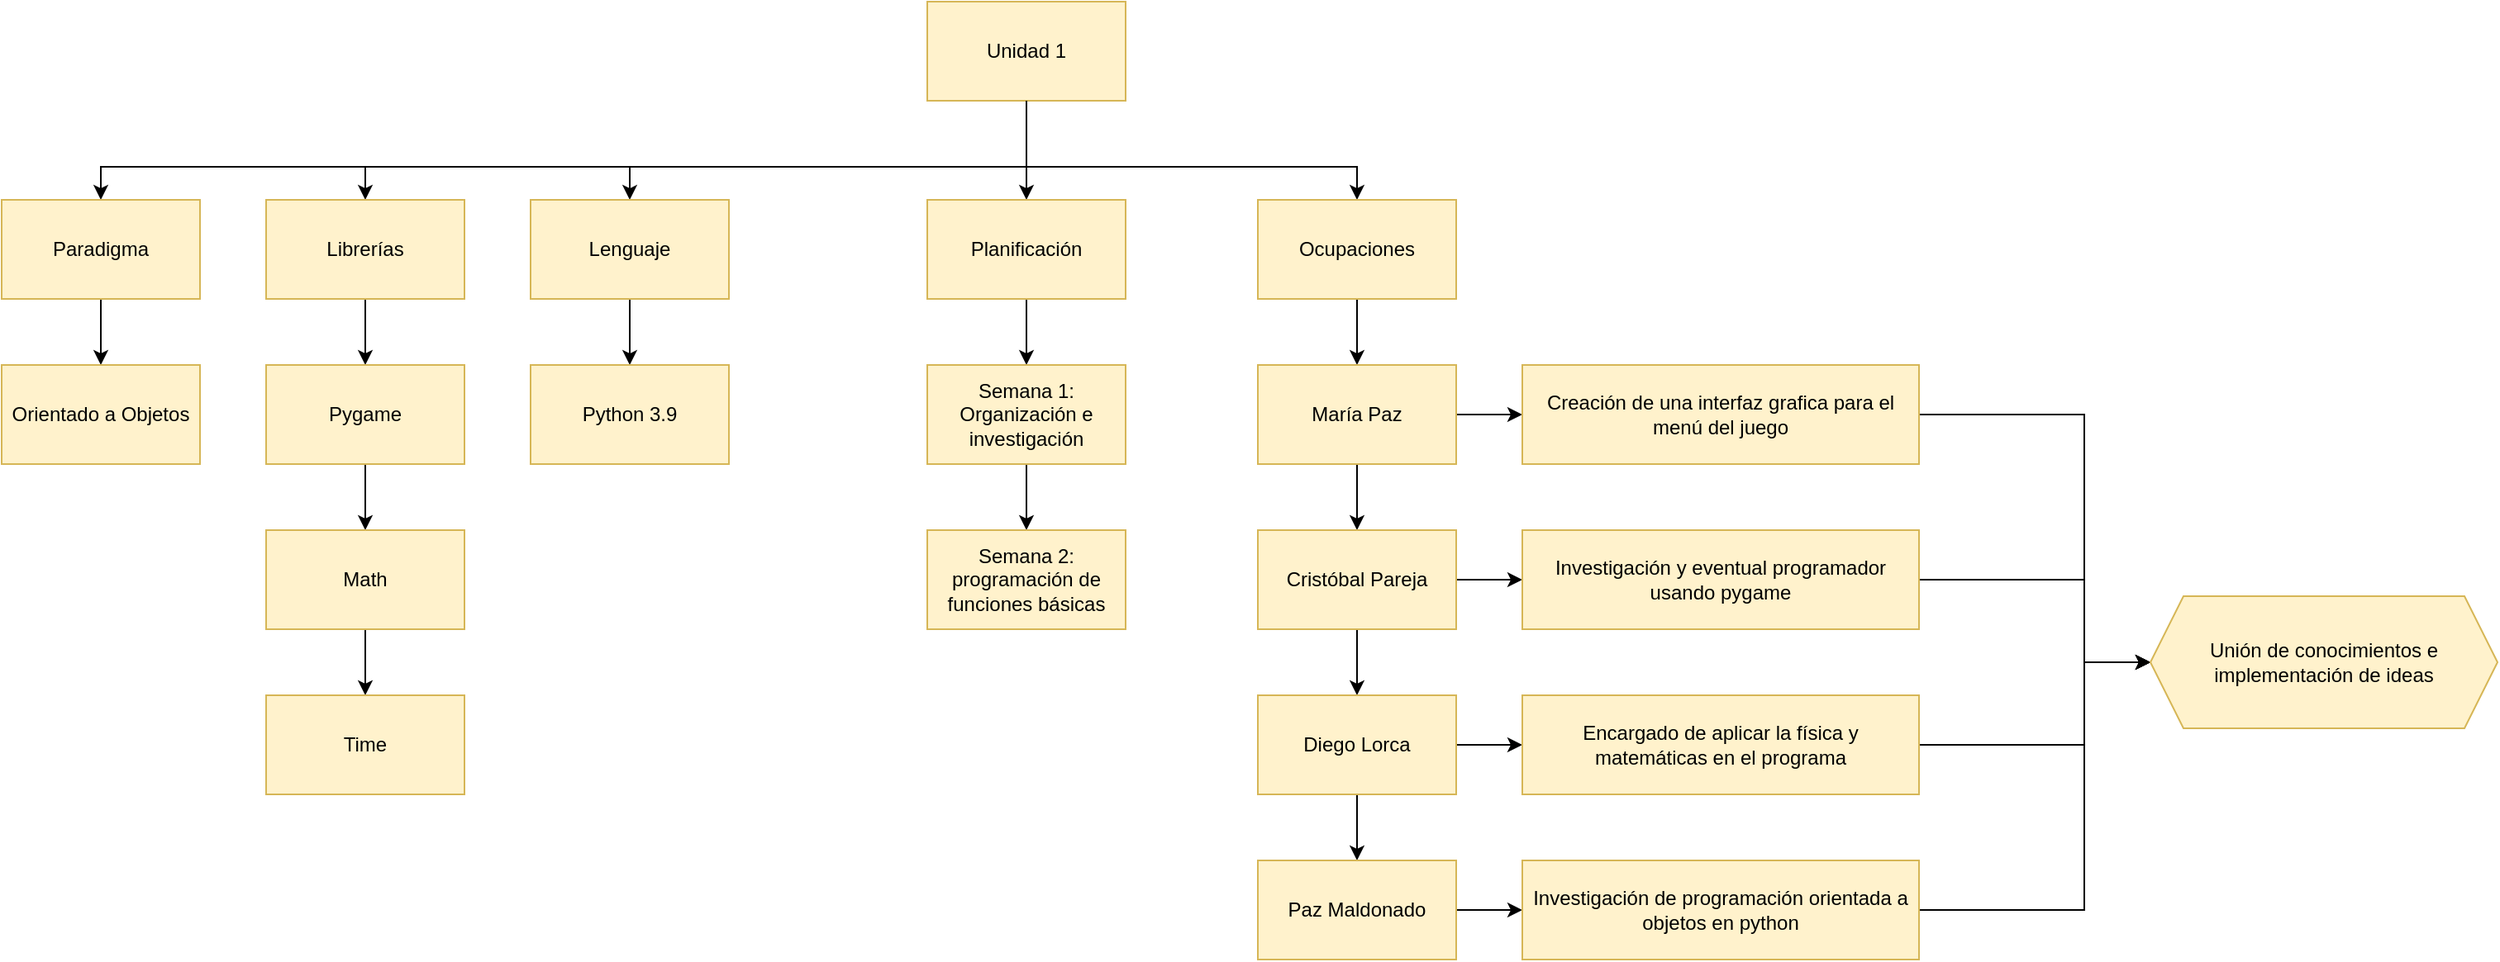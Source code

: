<mxfile version="14.9.9"><diagram id="lbwrD6nWEqhdceioDR_d" name="Page-1"><mxGraphModel dx="2067" dy="663" grid="1" gridSize="10" guides="1" tooltips="1" connect="1" arrows="1" fold="1" page="1" pageScale="1" pageWidth="827" pageHeight="1169" math="0" shadow="0"><root><mxCell id="0"/><mxCell id="1" parent="0"/><mxCell id="KxQ5i1Kd3irsPasGaEm2-3" value="" style="edgeStyle=orthogonalEdgeStyle;rounded=0;orthogonalLoop=1;jettySize=auto;html=1;" parent="1" source="KxQ5i1Kd3irsPasGaEm2-1" target="KxQ5i1Kd3irsPasGaEm2-2" edge="1"><mxGeometry relative="1" as="geometry"><Array as="points"><mxPoint x="420" y="140"/><mxPoint x="180" y="140"/></Array></mxGeometry></mxCell><mxCell id="ZBaCeZ4gnSqBXy0I8gHF-2" value="" style="edgeStyle=orthogonalEdgeStyle;rounded=0;orthogonalLoop=1;jettySize=auto;html=1;" edge="1" parent="1" source="KxQ5i1Kd3irsPasGaEm2-1" target="ZBaCeZ4gnSqBXy0I8gHF-1"><mxGeometry relative="1" as="geometry"/></mxCell><mxCell id="ZBaCeZ4gnSqBXy0I8gHF-8" value="" style="edgeStyle=orthogonalEdgeStyle;rounded=0;orthogonalLoop=1;jettySize=auto;html=1;" edge="1" parent="1" source="KxQ5i1Kd3irsPasGaEm2-1" target="ZBaCeZ4gnSqBXy0I8gHF-7"><mxGeometry relative="1" as="geometry"><Array as="points"><mxPoint x="420" y="140"/><mxPoint x="-140" y="140"/></Array></mxGeometry></mxCell><mxCell id="ZBaCeZ4gnSqBXy0I8gHF-22" value="" style="edgeStyle=orthogonalEdgeStyle;rounded=0;orthogonalLoop=1;jettySize=auto;html=1;" edge="1" parent="1" source="KxQ5i1Kd3irsPasGaEm2-1" target="ZBaCeZ4gnSqBXy0I8gHF-21"><mxGeometry relative="1" as="geometry"><Array as="points"><mxPoint x="420" y="140"/><mxPoint x="620" y="140"/></Array></mxGeometry></mxCell><mxCell id="KxQ5i1Kd3irsPasGaEm2-1" value="Unidad 1" style="rounded=0;whiteSpace=wrap;html=1;fillColor=#fff2cc;strokeColor=#d6b656;" parent="1" vertex="1"><mxGeometry x="360" y="40" width="120" height="60" as="geometry"/></mxCell><mxCell id="ZBaCeZ4gnSqBXy0I8gHF-4" value="" style="edgeStyle=orthogonalEdgeStyle;rounded=0;orthogonalLoop=1;jettySize=auto;html=1;" edge="1" parent="1" source="KxQ5i1Kd3irsPasGaEm2-2" target="ZBaCeZ4gnSqBXy0I8gHF-3"><mxGeometry relative="1" as="geometry"/></mxCell><mxCell id="KxQ5i1Kd3irsPasGaEm2-2" value="Lenguaje" style="whiteSpace=wrap;html=1;rounded=0;strokeColor=#d6b656;fillColor=#fff2cc;" parent="1" vertex="1"><mxGeometry x="120" y="160" width="120" height="60" as="geometry"/></mxCell><mxCell id="ZBaCeZ4gnSqBXy0I8gHF-18" value="" style="edgeStyle=orthogonalEdgeStyle;rounded=0;orthogonalLoop=1;jettySize=auto;html=1;" edge="1" parent="1" source="ZBaCeZ4gnSqBXy0I8gHF-1" target="ZBaCeZ4gnSqBXy0I8gHF-17"><mxGeometry relative="1" as="geometry"/></mxCell><mxCell id="ZBaCeZ4gnSqBXy0I8gHF-1" value="Planificación" style="whiteSpace=wrap;html=1;rounded=0;strokeColor=#d6b656;fillColor=#fff2cc;" vertex="1" parent="1"><mxGeometry x="360" y="160" width="120" height="60" as="geometry"/></mxCell><mxCell id="ZBaCeZ4gnSqBXy0I8gHF-6" value="" style="edgeStyle=orthogonalEdgeStyle;rounded=0;orthogonalLoop=1;jettySize=auto;html=1;exitX=0.5;exitY=1;exitDx=0;exitDy=0;" edge="1" parent="1" source="KxQ5i1Kd3irsPasGaEm2-1" target="ZBaCeZ4gnSqBXy0I8gHF-5"><mxGeometry relative="1" as="geometry"><Array as="points"><mxPoint x="420" y="140"/><mxPoint x="20" y="140"/></Array></mxGeometry></mxCell><mxCell id="ZBaCeZ4gnSqBXy0I8gHF-3" value="Python 3.9" style="whiteSpace=wrap;html=1;rounded=0;strokeColor=#d6b656;fillColor=#fff2cc;" vertex="1" parent="1"><mxGeometry x="120" y="260" width="120" height="60" as="geometry"/></mxCell><mxCell id="ZBaCeZ4gnSqBXy0I8gHF-10" value="" style="edgeStyle=orthogonalEdgeStyle;rounded=0;orthogonalLoop=1;jettySize=auto;html=1;" edge="1" parent="1" source="ZBaCeZ4gnSqBXy0I8gHF-5" target="ZBaCeZ4gnSqBXy0I8gHF-9"><mxGeometry relative="1" as="geometry"/></mxCell><mxCell id="ZBaCeZ4gnSqBXy0I8gHF-5" value="Librerías" style="whiteSpace=wrap;html=1;rounded=0;strokeColor=#d6b656;fillColor=#fff2cc;" vertex="1" parent="1"><mxGeometry x="-40" y="160" width="120" height="60" as="geometry"/></mxCell><mxCell id="ZBaCeZ4gnSqBXy0I8gHF-16" value="" style="edgeStyle=orthogonalEdgeStyle;rounded=0;orthogonalLoop=1;jettySize=auto;html=1;" edge="1" parent="1" source="ZBaCeZ4gnSqBXy0I8gHF-7" target="ZBaCeZ4gnSqBXy0I8gHF-15"><mxGeometry relative="1" as="geometry"/></mxCell><mxCell id="ZBaCeZ4gnSqBXy0I8gHF-7" value="Paradigma" style="whiteSpace=wrap;html=1;rounded=0;strokeColor=#d6b656;fillColor=#fff2cc;" vertex="1" parent="1"><mxGeometry x="-200" y="160" width="120" height="60" as="geometry"/></mxCell><mxCell id="ZBaCeZ4gnSqBXy0I8gHF-12" value="" style="edgeStyle=orthogonalEdgeStyle;rounded=0;orthogonalLoop=1;jettySize=auto;html=1;" edge="1" parent="1" source="ZBaCeZ4gnSqBXy0I8gHF-9" target="ZBaCeZ4gnSqBXy0I8gHF-11"><mxGeometry relative="1" as="geometry"/></mxCell><mxCell id="ZBaCeZ4gnSqBXy0I8gHF-9" value="Pygame" style="whiteSpace=wrap;html=1;rounded=0;strokeColor=#d6b656;fillColor=#fff2cc;" vertex="1" parent="1"><mxGeometry x="-40" y="260" width="120" height="60" as="geometry"/></mxCell><mxCell id="ZBaCeZ4gnSqBXy0I8gHF-14" value="" style="edgeStyle=orthogonalEdgeStyle;rounded=0;orthogonalLoop=1;jettySize=auto;html=1;" edge="1" parent="1" source="ZBaCeZ4gnSqBXy0I8gHF-11" target="ZBaCeZ4gnSqBXy0I8gHF-13"><mxGeometry relative="1" as="geometry"/></mxCell><mxCell id="ZBaCeZ4gnSqBXy0I8gHF-11" value="Math" style="whiteSpace=wrap;html=1;rounded=0;strokeColor=#d6b656;fillColor=#fff2cc;" vertex="1" parent="1"><mxGeometry x="-40" y="360" width="120" height="60" as="geometry"/></mxCell><mxCell id="ZBaCeZ4gnSqBXy0I8gHF-13" value="Time" style="whiteSpace=wrap;html=1;rounded=0;strokeColor=#d6b656;fillColor=#fff2cc;" vertex="1" parent="1"><mxGeometry x="-40" y="460" width="120" height="60" as="geometry"/></mxCell><mxCell id="ZBaCeZ4gnSqBXy0I8gHF-15" value="Orientado a Objetos" style="whiteSpace=wrap;html=1;rounded=0;strokeColor=#d6b656;fillColor=#fff2cc;" vertex="1" parent="1"><mxGeometry x="-200" y="260" width="120" height="60" as="geometry"/></mxCell><mxCell id="ZBaCeZ4gnSqBXy0I8gHF-20" value="" style="edgeStyle=orthogonalEdgeStyle;rounded=0;orthogonalLoop=1;jettySize=auto;html=1;" edge="1" parent="1" source="ZBaCeZ4gnSqBXy0I8gHF-17" target="ZBaCeZ4gnSqBXy0I8gHF-19"><mxGeometry relative="1" as="geometry"/></mxCell><mxCell id="ZBaCeZ4gnSqBXy0I8gHF-17" value="Semana 1: Organización e investigación" style="whiteSpace=wrap;html=1;rounded=0;strokeColor=#d6b656;fillColor=#fff2cc;" vertex="1" parent="1"><mxGeometry x="360" y="260" width="120" height="60" as="geometry"/></mxCell><mxCell id="ZBaCeZ4gnSqBXy0I8gHF-19" value="Semana 2: programación de funciones básicas" style="whiteSpace=wrap;html=1;rounded=0;strokeColor=#d6b656;fillColor=#fff2cc;" vertex="1" parent="1"><mxGeometry x="360" y="360" width="120" height="60" as="geometry"/></mxCell><mxCell id="ZBaCeZ4gnSqBXy0I8gHF-24" value="" style="edgeStyle=orthogonalEdgeStyle;rounded=0;orthogonalLoop=1;jettySize=auto;html=1;" edge="1" parent="1" source="ZBaCeZ4gnSqBXy0I8gHF-21" target="ZBaCeZ4gnSqBXy0I8gHF-23"><mxGeometry relative="1" as="geometry"/></mxCell><mxCell id="ZBaCeZ4gnSqBXy0I8gHF-21" value="Ocupaciones" style="whiteSpace=wrap;html=1;rounded=0;strokeColor=#d6b656;fillColor=#fff2cc;" vertex="1" parent="1"><mxGeometry x="560" y="160" width="120" height="60" as="geometry"/></mxCell><mxCell id="ZBaCeZ4gnSqBXy0I8gHF-26" value="" style="edgeStyle=orthogonalEdgeStyle;rounded=0;orthogonalLoop=1;jettySize=auto;html=1;" edge="1" parent="1" source="ZBaCeZ4gnSqBXy0I8gHF-23" target="ZBaCeZ4gnSqBXy0I8gHF-25"><mxGeometry relative="1" as="geometry"/></mxCell><mxCell id="ZBaCeZ4gnSqBXy0I8gHF-32" value="" style="edgeStyle=orthogonalEdgeStyle;rounded=0;orthogonalLoop=1;jettySize=auto;html=1;" edge="1" parent="1" source="ZBaCeZ4gnSqBXy0I8gHF-23" target="ZBaCeZ4gnSqBXy0I8gHF-31"><mxGeometry relative="1" as="geometry"/></mxCell><mxCell id="ZBaCeZ4gnSqBXy0I8gHF-23" value="María Paz" style="whiteSpace=wrap;html=1;rounded=0;strokeColor=#d6b656;fillColor=#fff2cc;" vertex="1" parent="1"><mxGeometry x="560" y="260" width="120" height="60" as="geometry"/></mxCell><mxCell id="ZBaCeZ4gnSqBXy0I8gHF-28" value="" style="edgeStyle=orthogonalEdgeStyle;rounded=0;orthogonalLoop=1;jettySize=auto;html=1;" edge="1" parent="1" source="ZBaCeZ4gnSqBXy0I8gHF-25" target="ZBaCeZ4gnSqBXy0I8gHF-27"><mxGeometry relative="1" as="geometry"/></mxCell><mxCell id="ZBaCeZ4gnSqBXy0I8gHF-34" value="" style="edgeStyle=orthogonalEdgeStyle;rounded=0;orthogonalLoop=1;jettySize=auto;html=1;" edge="1" parent="1" source="ZBaCeZ4gnSqBXy0I8gHF-25" target="ZBaCeZ4gnSqBXy0I8gHF-33"><mxGeometry relative="1" as="geometry"/></mxCell><mxCell id="ZBaCeZ4gnSqBXy0I8gHF-25" value="Cristóbal Pareja" style="whiteSpace=wrap;html=1;rounded=0;strokeColor=#d6b656;fillColor=#fff2cc;" vertex="1" parent="1"><mxGeometry x="560" y="360" width="120" height="60" as="geometry"/></mxCell><mxCell id="ZBaCeZ4gnSqBXy0I8gHF-30" value="" style="edgeStyle=orthogonalEdgeStyle;rounded=0;orthogonalLoop=1;jettySize=auto;html=1;" edge="1" parent="1" source="ZBaCeZ4gnSqBXy0I8gHF-27" target="ZBaCeZ4gnSqBXy0I8gHF-29"><mxGeometry relative="1" as="geometry"/></mxCell><mxCell id="ZBaCeZ4gnSqBXy0I8gHF-36" value="" style="edgeStyle=orthogonalEdgeStyle;rounded=0;orthogonalLoop=1;jettySize=auto;html=1;" edge="1" parent="1" source="ZBaCeZ4gnSqBXy0I8gHF-27" target="ZBaCeZ4gnSqBXy0I8gHF-35"><mxGeometry relative="1" as="geometry"/></mxCell><mxCell id="ZBaCeZ4gnSqBXy0I8gHF-27" value="Diego Lorca" style="whiteSpace=wrap;html=1;rounded=0;strokeColor=#d6b656;fillColor=#fff2cc;" vertex="1" parent="1"><mxGeometry x="560" y="460" width="120" height="60" as="geometry"/></mxCell><mxCell id="ZBaCeZ4gnSqBXy0I8gHF-38" value="" style="edgeStyle=orthogonalEdgeStyle;rounded=0;orthogonalLoop=1;jettySize=auto;html=1;" edge="1" parent="1" source="ZBaCeZ4gnSqBXy0I8gHF-29" target="ZBaCeZ4gnSqBXy0I8gHF-37"><mxGeometry relative="1" as="geometry"/></mxCell><mxCell id="ZBaCeZ4gnSqBXy0I8gHF-29" value="Paz Maldonado" style="whiteSpace=wrap;html=1;rounded=0;strokeColor=#d6b656;fillColor=#fff2cc;" vertex="1" parent="1"><mxGeometry x="560" y="560" width="120" height="60" as="geometry"/></mxCell><mxCell id="ZBaCeZ4gnSqBXy0I8gHF-42" value="" style="edgeStyle=orthogonalEdgeStyle;rounded=0;orthogonalLoop=1;jettySize=auto;html=1;" edge="1" parent="1" source="ZBaCeZ4gnSqBXy0I8gHF-31" target="ZBaCeZ4gnSqBXy0I8gHF-41"><mxGeometry relative="1" as="geometry"><Array as="points"><mxPoint x="1060" y="290"/><mxPoint x="1060" y="440"/></Array></mxGeometry></mxCell><mxCell id="ZBaCeZ4gnSqBXy0I8gHF-31" value="Creación de una interfaz grafica para el menú del juego" style="whiteSpace=wrap;html=1;rounded=0;strokeColor=#d6b656;fillColor=#fff2cc;" vertex="1" parent="1"><mxGeometry x="720" y="260" width="240" height="60" as="geometry"/></mxCell><mxCell id="ZBaCeZ4gnSqBXy0I8gHF-44" value="" style="edgeStyle=orthogonalEdgeStyle;rounded=0;orthogonalLoop=1;jettySize=auto;html=1;entryX=0;entryY=0.5;entryDx=0;entryDy=0;" edge="1" parent="1" source="ZBaCeZ4gnSqBXy0I8gHF-33" target="ZBaCeZ4gnSqBXy0I8gHF-41"><mxGeometry relative="1" as="geometry"><mxPoint x="1100" y="390" as="targetPoint"/><Array as="points"><mxPoint x="1060" y="390"/><mxPoint x="1060" y="440"/></Array></mxGeometry></mxCell><mxCell id="ZBaCeZ4gnSqBXy0I8gHF-33" value="Investigación y eventual programador usando pygame" style="whiteSpace=wrap;html=1;rounded=0;strokeColor=#d6b656;fillColor=#fff2cc;" vertex="1" parent="1"><mxGeometry x="720" y="360" width="240" height="60" as="geometry"/></mxCell><mxCell id="ZBaCeZ4gnSqBXy0I8gHF-46" value="" style="edgeStyle=orthogonalEdgeStyle;rounded=0;orthogonalLoop=1;jettySize=auto;html=1;entryX=0;entryY=0.5;entryDx=0;entryDy=0;" edge="1" parent="1" source="ZBaCeZ4gnSqBXy0I8gHF-35" target="ZBaCeZ4gnSqBXy0I8gHF-41"><mxGeometry relative="1" as="geometry"><mxPoint x="1100" y="490" as="targetPoint"/><Array as="points"><mxPoint x="1060" y="490"/><mxPoint x="1060" y="440"/></Array></mxGeometry></mxCell><mxCell id="ZBaCeZ4gnSqBXy0I8gHF-35" value="Encargado de aplicar la física y matemáticas en el programa" style="whiteSpace=wrap;html=1;rounded=0;strokeColor=#d6b656;fillColor=#fff2cc;" vertex="1" parent="1"><mxGeometry x="720" y="460" width="240" height="60" as="geometry"/></mxCell><mxCell id="ZBaCeZ4gnSqBXy0I8gHF-48" value="" style="edgeStyle=orthogonalEdgeStyle;rounded=0;orthogonalLoop=1;jettySize=auto;html=1;entryX=0;entryY=0.5;entryDx=0;entryDy=0;" edge="1" parent="1" source="ZBaCeZ4gnSqBXy0I8gHF-37" target="ZBaCeZ4gnSqBXy0I8gHF-41"><mxGeometry relative="1" as="geometry"><mxPoint x="1100" y="590" as="targetPoint"/><Array as="points"><mxPoint x="1060" y="590"/><mxPoint x="1060" y="440"/></Array></mxGeometry></mxCell><mxCell id="ZBaCeZ4gnSqBXy0I8gHF-37" value="Investigación de programación orientada a objetos en python" style="whiteSpace=wrap;html=1;rounded=0;strokeColor=#d6b656;fillColor=#fff2cc;" vertex="1" parent="1"><mxGeometry x="720" y="560" width="240" height="60" as="geometry"/></mxCell><mxCell id="ZBaCeZ4gnSqBXy0I8gHF-41" value="Unión de conocimientos e implementación de ideas" style="shape=hexagon;perimeter=hexagonPerimeter2;whiteSpace=wrap;html=1;fixedSize=1;rounded=0;strokeColor=#d6b656;fillColor=#fff2cc;" vertex="1" parent="1"><mxGeometry x="1100" y="400" width="210" height="80" as="geometry"/></mxCell></root></mxGraphModel></diagram></mxfile>
